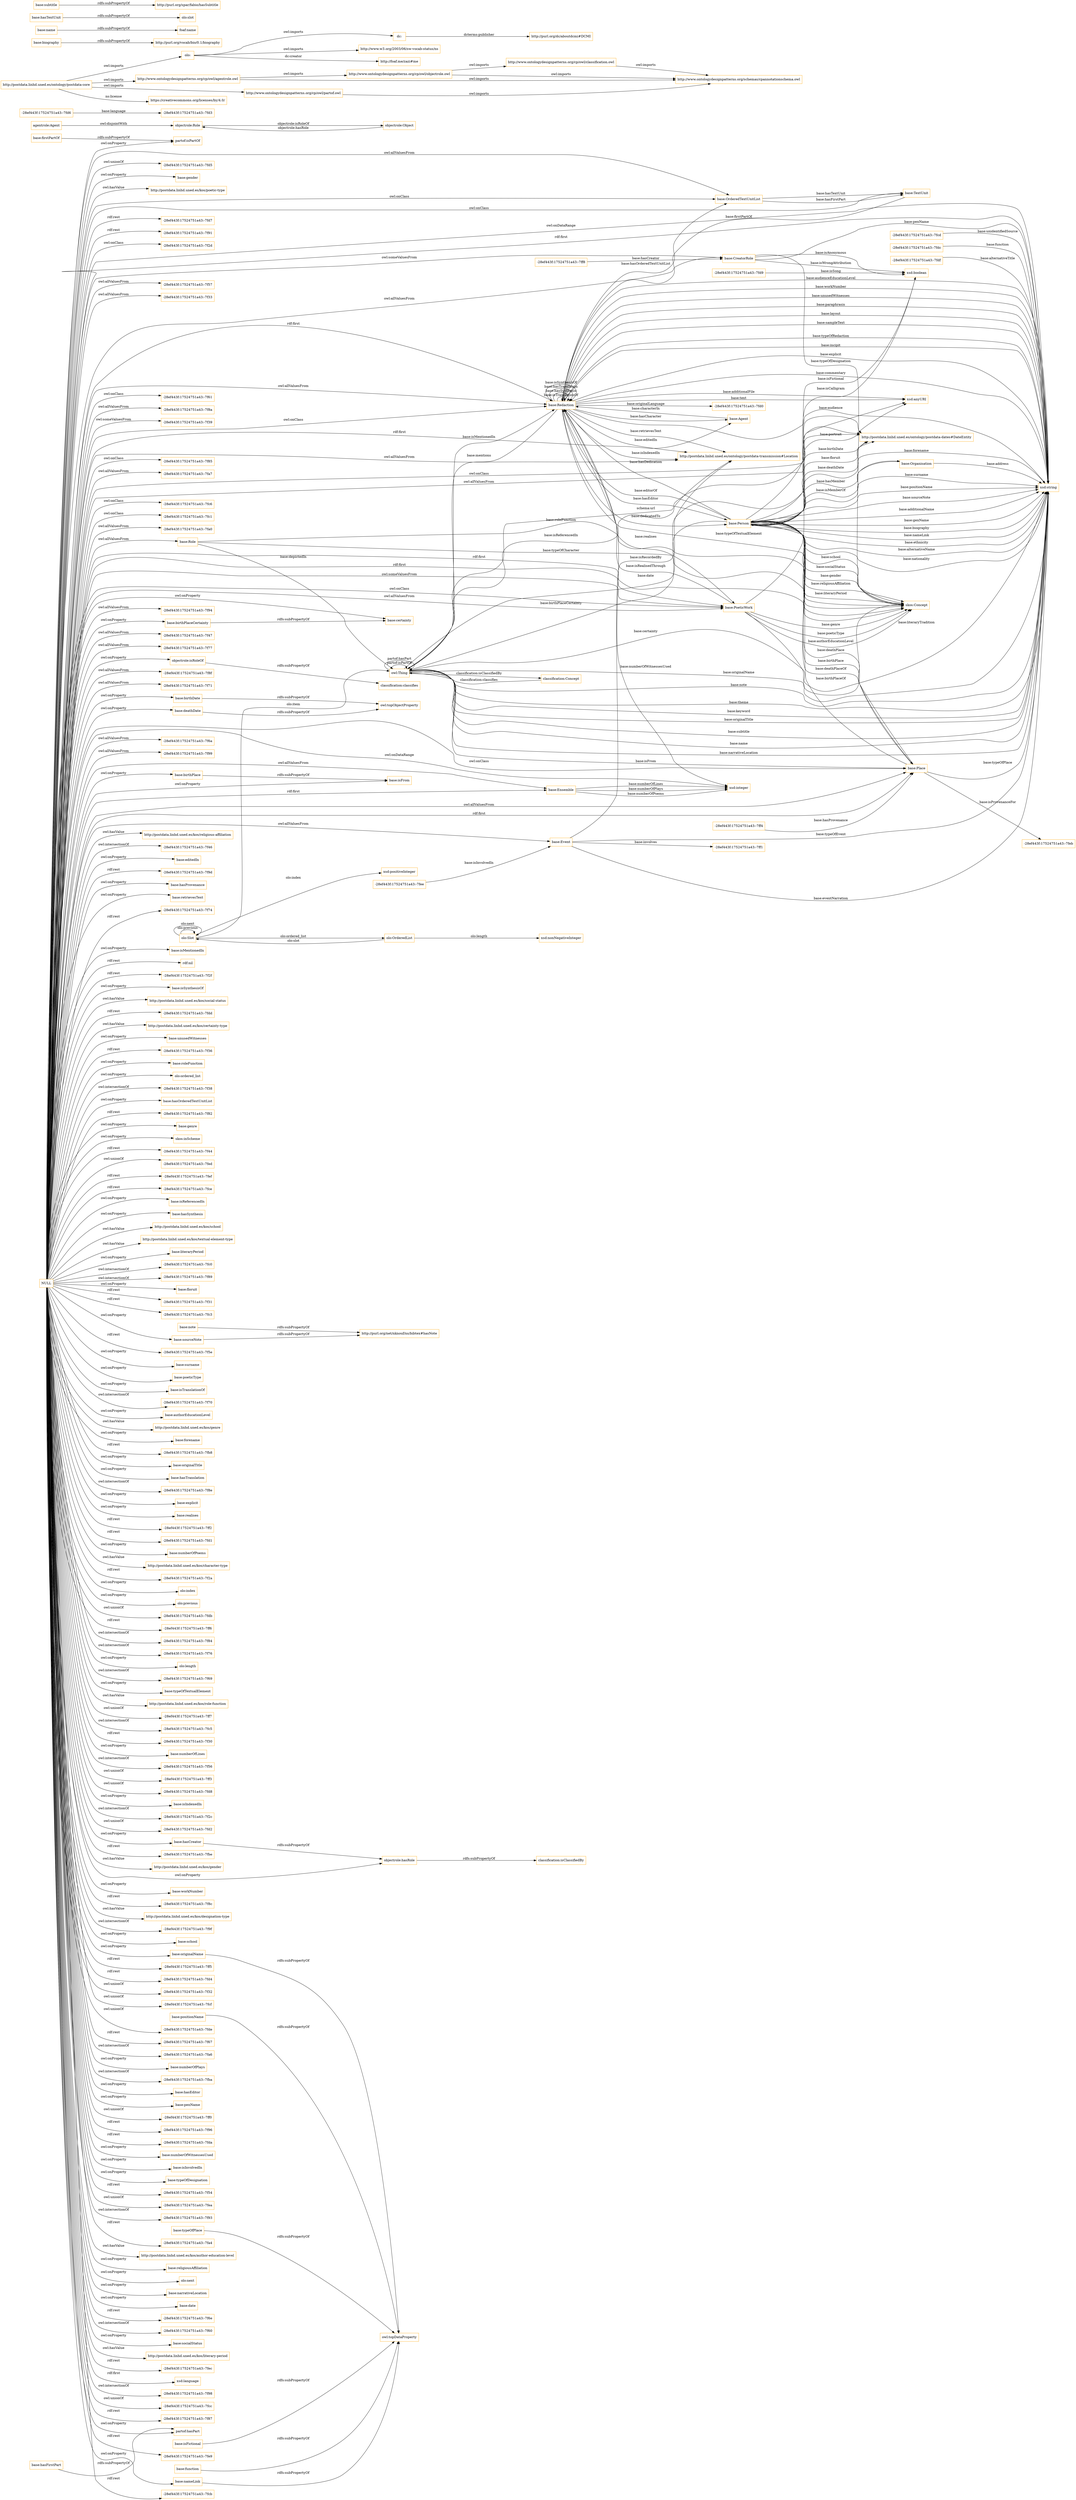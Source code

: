digraph ar2dtool_diagram { 
rankdir=LR;
size="1501"
node [shape = rectangle, color="orange"]; "-28ef443f:17524751a43:-7f2d" "base:Role" "base:OrderedTextUnitList" "agentrole:Agent" "-28ef443f:17524751a43:-7f57" "-28ef443f:17524751a43:-7f33" "base:Agent" "base:CreatorRole" "base:Person" "-28ef443f:17524751a43:-7ff1" "base:Organisation" "-28ef443f:17524751a43:-7f61" "-28ef443f:17524751a43:-7fcd" "-28ef443f:17524751a43:-7fdc" "-28ef443f:17524751a43:-7f8a" "-28ef443f:17524751a43:-7f39" "-28ef443f:17524751a43:-7ff8" "base:Redaction" "-28ef443f:17524751a43:-7f85" "-28ef443f:17524751a43:-7fa7" "base:Ensemble" "-28ef443f:17524751a43:-7fc6" "-28ef443f:17524751a43:-7fc1" "-28ef443f:17524751a43:-7fa0" "base:TextUnit" "-28ef443f:17524751a43:-7fee" "-28ef443f:17524751a43:-7fd9" "skos:Concept" "http://postdata.linhd.uned.es/ontology/postdata-dates#DateEntity" "base:Place" "-28ef443f:17524751a43:-7f94" "-28ef443f:17524751a43:-7fd6" "base:Event" "-28ef443f:17524751a43:-7f47" "-28ef443f:17524751a43:-7f77" "http://postdata.linhd.uned.es/ontology/postdata-transmission#Location" "-28ef443f:17524751a43:-7feb" "-28ef443f:17524751a43:-7f8f" "-28ef443f:17524751a43:-7fdf" "-28ef443f:17524751a43:-7ff4" "-28ef443f:17524751a43:-7f71" "base:PoeticWork" "-28ef443f:17524751a43:-7f6a" "-28ef443f:17524751a43:-7f99" "owl:Thing" "objectrole:Role" "objectrole:Object" "olo:Slot" "olo:OrderedList" "classification:Concept" ; /*classes style*/
	"base:deathDate" -> "owl:topObjectProperty" [ label = "rdfs:subPropertyOf" ];
	"http://www.ontologydesignpatterns.org/cp/owl/objectrole.owl" -> "http://www.ontologydesignpatterns.org/cp/owl/classification.owl" [ label = "owl:imports" ];
	"http://www.ontologydesignpatterns.org/cp/owl/objectrole.owl" -> "http://www.ontologydesignpatterns.org/schemas/cpannotationschema.owl" [ label = "owl:imports" ];
	"http://www.ontologydesignpatterns.org/cp/owl/classification.owl" -> "http://www.ontologydesignpatterns.org/schemas/cpannotationschema.owl" [ label = "owl:imports" ];
	"base:firstPartOf" -> "partof:isPartOf" [ label = "rdfs:subPropertyOf" ];
	"agentrole:Agent" -> "objectrole:Role" [ label = "owl:disjointWith" ];
	"dc:" -> "http://purl.org/dc/aboutdcmi#DCMI" [ label = "dcterms:publisher" ];
	"olo:" -> "http://www.w3.org/2003/06/sw-vocab-status/ns" [ label = "owl:imports" ];
	"olo:" -> "dc:" [ label = "owl:imports" ];
	"olo:" -> "http://foaf.me/zazi#me" [ label = "dc:creator" ];
	"base:birthPlaceCertainty" -> "base:certainty" [ label = "rdfs:subPropertyOf" ];
	"base:biography" -> "http://purl.org/vocab/bio/0.1/biography" [ label = "rdfs:subPropertyOf" ];
	"objectrole:isRoleOf" -> "classification:classifies" [ label = "rdfs:subPropertyOf" ];
	"base:nameLink" -> "owl:topDataProperty" [ label = "rdfs:subPropertyOf" ];
	"base:sourceNote" -> "http://purl.org/net/nknouf/ns/bibtex#hasNote" [ label = "rdfs:subPropertyOf" ];
	"base:name" -> "foaf:name" [ label = "rdfs:subPropertyOf" ];
	"base:hasTextUnit" -> "olo:slot" [ label = "rdfs:subPropertyOf" ];
	"NULL" -> "base:birthPlace" [ label = "owl:onProperty" ];
	"NULL" -> "http://postdata.linhd.uned.es/kos/religious-affiliation" [ label = "owl:hasValue" ];
	"NULL" -> "base:PoeticWork" [ label = "owl:allValuesFrom" ];
	"NULL" -> "-28ef443f:17524751a43:-7f46" [ label = "owl:intersectionOf" ];
	"NULL" -> "base:CreatorRole" [ label = "owl:someValuesFrom" ];
	"NULL" -> "base:editedIn" [ label = "owl:onProperty" ];
	"NULL" -> "base:Place" [ label = "rdf:first" ];
	"NULL" -> "-28ef443f:17524751a43:-7f9d" [ label = "rdf:rest" ];
	"NULL" -> "base:hasProvenance" [ label = "owl:onProperty" ];
	"NULL" -> "base:retrievesText" [ label = "owl:onProperty" ];
	"NULL" -> "base:PoeticWork" [ label = "rdf:first" ];
	"NULL" -> "-28ef443f:17524751a43:-7f57" [ label = "owl:allValuesFrom" ];
	"NULL" -> "-28ef443f:17524751a43:-7f74" [ label = "rdf:rest" ];
	"NULL" -> "base:isMentionedIn" [ label = "owl:onProperty" ];
	"NULL" -> "base:birthDate" [ label = "owl:onProperty" ];
	"NULL" -> "rdf:nil" [ label = "rdf:rest" ];
	"NULL" -> "-28ef443f:17524751a43:-7f2f" [ label = "rdf:rest" ];
	"NULL" -> "base:isSynthesisOf" [ label = "owl:onProperty" ];
	"NULL" -> "http://postdata.linhd.uned.es/kos/social-status" [ label = "owl:hasValue" ];
	"NULL" -> "-28ef443f:17524751a43:-7f61" [ label = "owl:onClass" ];
	"NULL" -> "base:birthPlaceCertainty" [ label = "owl:onProperty" ];
	"NULL" -> "-28ef443f:17524751a43:-7fdd" [ label = "rdf:rest" ];
	"NULL" -> "http://postdata.linhd.uned.es/kos/certainty-type" [ label = "owl:hasValue" ];
	"NULL" -> "base:unusedWitnesses" [ label = "owl:onProperty" ];
	"NULL" -> "objectrole:isRoleOf" [ label = "owl:onProperty" ];
	"NULL" -> "-28ef443f:17524751a43:-7f36" [ label = "rdf:rest" ];
	"NULL" -> "base:roleFunction" [ label = "owl:onProperty" ];
	"NULL" -> "partof:isPartOf" [ label = "owl:onProperty" ];
	"NULL" -> "-28ef443f:17524751a43:-7f8f" [ label = "owl:allValuesFrom" ];
	"NULL" -> "olo:ordered_list" [ label = "owl:onProperty" ];
	"NULL" -> "-28ef443f:17524751a43:-7f38" [ label = "owl:intersectionOf" ];
	"NULL" -> "-28ef443f:17524751a43:-7fc6" [ label = "owl:onClass" ];
	"NULL" -> "base:hasOrderedTextUnitList" [ label = "owl:onProperty" ];
	"NULL" -> "-28ef443f:17524751a43:-7f82" [ label = "rdf:rest" ];
	"NULL" -> "base:Role" [ label = "owl:allValuesFrom" ];
	"NULL" -> "base:genre" [ label = "owl:onProperty" ];
	"NULL" -> "skos:inScheme" [ label = "owl:onProperty" ];
	"NULL" -> "base:OrderedTextUnitList" [ label = "owl:allValuesFrom" ];
	"NULL" -> "base:CreatorRole" [ label = "owl:allValuesFrom" ];
	"NULL" -> "-28ef443f:17524751a43:-7f44" [ label = "rdf:rest" ];
	"NULL" -> "http://postdata.linhd.uned.es/ontology/postdata-dates#DateEntity" [ label = "owl:onClass" ];
	"NULL" -> "-28ef443f:17524751a43:-7f85" [ label = "owl:onClass" ];
	"NULL" -> "base:Ensemble" [ label = "owl:allValuesFrom" ];
	"NULL" -> "-28ef443f:17524751a43:-7fed" [ label = "owl:unionOf" ];
	"NULL" -> "-28ef443f:17524751a43:-7fef" [ label = "rdf:rest" ];
	"NULL" -> "-28ef443f:17524751a43:-7fce" [ label = "rdf:rest" ];
	"NULL" -> "base:isReferencedIn" [ label = "owl:onProperty" ];
	"NULL" -> "base:hasSynthesis" [ label = "owl:onProperty" ];
	"NULL" -> "base:Agent" [ label = "rdf:first" ];
	"NULL" -> "http://postdata.linhd.uned.es/kos/school" [ label = "owl:hasValue" ];
	"NULL" -> "skos:Concept" [ label = "rdf:first" ];
	"NULL" -> "http://postdata.linhd.uned.es/kos/textual-element-type" [ label = "owl:hasValue" ];
	"NULL" -> "base:literaryPeriod" [ label = "owl:onProperty" ];
	"NULL" -> "-28ef443f:17524751a43:-7fc0" [ label = "owl:intersectionOf" ];
	"NULL" -> "-28ef443f:17524751a43:-7f89" [ label = "owl:intersectionOf" ];
	"NULL" -> "base:floruit" [ label = "owl:onProperty" ];
	"NULL" -> "-28ef443f:17524751a43:-7f31" [ label = "rdf:rest" ];
	"NULL" -> "-28ef443f:17524751a43:-7fc3" [ label = "rdf:rest" ];
	"NULL" -> "xsd:string" [ label = "owl:onDataRange" ];
	"NULL" -> "-28ef443f:17524751a43:-7f5e" [ label = "rdf:rest" ];
	"NULL" -> "base:surname" [ label = "owl:onProperty" ];
	"NULL" -> "base:poeticType" [ label = "owl:onProperty" ];
	"NULL" -> "base:isTranslationOf" [ label = "owl:onProperty" ];
	"NULL" -> "-28ef443f:17524751a43:-7f70" [ label = "owl:intersectionOf" ];
	"NULL" -> "base:authorEducationLevel" [ label = "owl:onProperty" ];
	"NULL" -> "http://postdata.linhd.uned.es/kos/genre" [ label = "owl:hasValue" ];
	"NULL" -> "base:forename" [ label = "owl:onProperty" ];
	"NULL" -> "-28ef443f:17524751a43:-7fb8" [ label = "rdf:rest" ];
	"NULL" -> "base:originalTitle" [ label = "owl:onProperty" ];
	"NULL" -> "base:hasTranslation" [ label = "owl:onProperty" ];
	"NULL" -> "base:Redaction" [ label = "owl:allValuesFrom" ];
	"NULL" -> "-28ef443f:17524751a43:-7f8e" [ label = "owl:intersectionOf" ];
	"NULL" -> "base:explicit" [ label = "owl:onProperty" ];
	"NULL" -> "base:realises" [ label = "owl:onProperty" ];
	"NULL" -> "-28ef443f:17524751a43:-7ff2" [ label = "rdf:rest" ];
	"NULL" -> "-28ef443f:17524751a43:-7fd1" [ label = "rdf:rest" ];
	"NULL" -> "base:numberOfPoems" [ label = "owl:onProperty" ];
	"NULL" -> "base:PoeticWork" [ label = "owl:someValuesFrom" ];
	"NULL" -> "http://postdata.linhd.uned.es/kos/character-type" [ label = "owl:hasValue" ];
	"NULL" -> "-28ef443f:17524751a43:-7f2a" [ label = "rdf:rest" ];
	"NULL" -> "olo:index" [ label = "owl:onProperty" ];
	"NULL" -> "olo:previous" [ label = "owl:onProperty" ];
	"NULL" -> "-28ef443f:17524751a43:-7fdb" [ label = "owl:unionOf" ];
	"NULL" -> "-28ef443f:17524751a43:-7ff6" [ label = "rdf:rest" ];
	"NULL" -> "-28ef443f:17524751a43:-7f2d" [ label = "owl:onClass" ];
	"NULL" -> "base:PoeticWork" [ label = "owl:onClass" ];
	"NULL" -> "-28ef443f:17524751a43:-7f84" [ label = "owl:intersectionOf" ];
	"NULL" -> "xsd:string" [ label = "rdf:first" ];
	"NULL" -> "-28ef443f:17524751a43:-7f76" [ label = "owl:intersectionOf" ];
	"NULL" -> "olo:length" [ label = "owl:onProperty" ];
	"NULL" -> "-28ef443f:17524751a43:-7f69" [ label = "owl:intersectionOf" ];
	"NULL" -> "base:typeOfTextualElement" [ label = "owl:onProperty" ];
	"NULL" -> "http://postdata.linhd.uned.es/kos/role-function" [ label = "owl:hasValue" ];
	"NULL" -> "-28ef443f:17524751a43:-7ff7" [ label = "owl:unionOf" ];
	"NULL" -> "-28ef443f:17524751a43:-7fc5" [ label = "owl:intersectionOf" ];
	"NULL" -> "-28ef443f:17524751a43:-7f30" [ label = "rdf:rest" ];
	"NULL" -> "-28ef443f:17524751a43:-7fc1" [ label = "owl:onClass" ];
	"NULL" -> "base:numberOfLines" [ label = "owl:onProperty" ];
	"NULL" -> "-28ef443f:17524751a43:-7f56" [ label = "owl:intersectionOf" ];
	"NULL" -> "-28ef443f:17524751a43:-7ff3" [ label = "owl:unionOf" ];
	"NULL" -> "-28ef443f:17524751a43:-7fd8" [ label = "owl:unionOf" ];
	"NULL" -> "base:isIndexedIn" [ label = "owl:onProperty" ];
	"NULL" -> "-28ef443f:17524751a43:-7f6a" [ label = "owl:allValuesFrom" ];
	"NULL" -> "-28ef443f:17524751a43:-7f2c" [ label = "owl:intersectionOf" ];
	"NULL" -> "-28ef443f:17524751a43:-7fd2" [ label = "owl:unionOf" ];
	"NULL" -> "-28ef443f:17524751a43:-7fbe" [ label = "rdf:rest" ];
	"NULL" -> "-28ef443f:17524751a43:-7f8a" [ label = "owl:allValuesFrom" ];
	"NULL" -> "http://postdata.linhd.uned.es/kos/gender" [ label = "owl:hasValue" ];
	"NULL" -> "base:workNumber" [ label = "owl:onProperty" ];
	"NULL" -> "-28ef443f:17524751a43:-7f8c" [ label = "rdf:rest" ];
	"NULL" -> "base:hasCreator" [ label = "owl:onProperty" ];
	"NULL" -> "http://postdata.linhd.uned.es/kos/designation-type" [ label = "owl:hasValue" ];
	"NULL" -> "-28ef443f:17524751a43:-7f9f" [ label = "owl:intersectionOf" ];
	"NULL" -> "base:deathDate" [ label = "owl:onProperty" ];
	"NULL" -> "-28ef443f:17524751a43:-7f47" [ label = "owl:allValuesFrom" ];
	"NULL" -> "-28ef443f:17524751a43:-7f94" [ label = "owl:allValuesFrom" ];
	"NULL" -> "-28ef443f:17524751a43:-7f39" [ label = "owl:someValuesFrom" ];
	"NULL" -> "base:isFrom" [ label = "owl:onProperty" ];
	"NULL" -> "base:Redaction" [ label = "owl:onClass" ];
	"NULL" -> "base:school" [ label = "owl:onProperty" ];
	"NULL" -> "-28ef443f:17524751a43:-7ff5" [ label = "rdf:rest" ];
	"NULL" -> "-28ef443f:17524751a43:-7fd4" [ label = "rdf:rest" ];
	"NULL" -> "xsd:integer" [ label = "owl:onDataRange" ];
	"NULL" -> "-28ef443f:17524751a43:-7f32" [ label = "owl:unionOf" ];
	"NULL" -> "-28ef443f:17524751a43:-7fcf" [ label = "owl:unionOf" ];
	"NULL" -> "-28ef443f:17524751a43:-7fde" [ label = "owl:unionOf" ];
	"NULL" -> "-28ef443f:17524751a43:-7f67" [ label = "rdf:rest" ];
	"NULL" -> "-28ef443f:17524751a43:-7f99" [ label = "owl:allValuesFrom" ];
	"NULL" -> "-28ef443f:17524751a43:-7fa6" [ label = "owl:intersectionOf" ];
	"NULL" -> "objectrole:hasRole" [ label = "owl:onProperty" ];
	"NULL" -> "partof:hasPart" [ label = "owl:onProperty" ];
	"NULL" -> "base:Place" [ label = "owl:onClass" ];
	"NULL" -> "base:numberOfPlays" [ label = "owl:onProperty" ];
	"NULL" -> "-28ef443f:17524751a43:-7fba" [ label = "owl:intersectionOf" ];
	"NULL" -> "base:hasEditor" [ label = "owl:onProperty" ];
	"NULL" -> "base:penName" [ label = "owl:onProperty" ];
	"NULL" -> "base:nameLink" [ label = "owl:onProperty" ];
	"NULL" -> "base:Ensemble" [ label = "rdf:first" ];
	"NULL" -> "-28ef443f:17524751a43:-7ff0" [ label = "owl:unionOf" ];
	"NULL" -> "-28ef443f:17524751a43:-7f96" [ label = "rdf:rest" ];
	"NULL" -> "-28ef443f:17524751a43:-7fda" [ label = "rdf:rest" ];
	"NULL" -> "base:numberOfWitnessesUsed" [ label = "owl:onProperty" ];
	"NULL" -> "base:isInvolvedIn" [ label = "owl:onProperty" ];
	"NULL" -> "base:typeOfDesignation" [ label = "owl:onProperty" ];
	"NULL" -> "-28ef443f:17524751a43:-7fa7" [ label = "owl:allValuesFrom" ];
	"NULL" -> "-28ef443f:17524751a43:-7f54" [ label = "rdf:rest" ];
	"NULL" -> "-28ef443f:17524751a43:-7f71" [ label = "owl:allValuesFrom" ];
	"NULL" -> "http://postdata.linhd.uned.es/ontology/postdata-transmission#Location" [ label = "owl:allValuesFrom" ];
	"NULL" -> "base:Redaction" [ label = "rdf:first" ];
	"NULL" -> "-28ef443f:17524751a43:-7fea" [ label = "owl:unionOf" ];
	"NULL" -> "-28ef443f:17524751a43:-7f93" [ label = "owl:intersectionOf" ];
	"NULL" -> "-28ef443f:17524751a43:-7fa4" [ label = "rdf:rest" ];
	"NULL" -> "http://postdata.linhd.uned.es/kos/author-education-level" [ label = "owl:hasValue" ];
	"NULL" -> "base:originalName" [ label = "owl:onProperty" ];
	"NULL" -> "base:religiousAffiliation" [ label = "owl:onProperty" ];
	"NULL" -> "olo:next" [ label = "owl:onProperty" ];
	"NULL" -> "base:sourceNote" [ label = "owl:onProperty" ];
	"NULL" -> "base:narrativeLocation" [ label = "owl:onProperty" ];
	"NULL" -> "-28ef443f:17524751a43:-7f77" [ label = "owl:allValuesFrom" ];
	"NULL" -> "base:certainty" [ label = "owl:onProperty" ];
	"NULL" -> "base:date" [ label = "owl:onProperty" ];
	"NULL" -> "-28ef443f:17524751a43:-7f6e" [ label = "rdf:rest" ];
	"NULL" -> "-28ef443f:17524751a43:-7f60" [ label = "owl:intersectionOf" ];
	"NULL" -> "base:TextUnit" [ label = "owl:onClass" ];
	"NULL" -> "base:Place" [ label = "owl:allValuesFrom" ];
	"NULL" -> "base:socialStatus" [ label = "owl:onProperty" ];
	"NULL" -> "http://postdata.linhd.uned.es/kos/literary-period" [ label = "owl:hasValue" ];
	"NULL" -> "http://postdata.linhd.uned.es/ontology/postdata-dates#DateEntity" [ label = "owl:allValuesFrom" ];
	"NULL" -> "-28ef443f:17524751a43:-7fec" [ label = "rdf:rest" ];
	"NULL" -> "xsd:language" [ label = "rdf:first" ];
	"NULL" -> "-28ef443f:17524751a43:-7f98" [ label = "owl:intersectionOf" ];
	"NULL" -> "-28ef443f:17524751a43:-7fcc" [ label = "owl:unionOf" ];
	"NULL" -> "-28ef443f:17524751a43:-7f87" [ label = "rdf:rest" ];
	"NULL" -> "-28ef443f:17524751a43:-7fe9" [ label = "rdf:rest" ];
	"NULL" -> "-28ef443f:17524751a43:-7fcb" [ label = "rdf:rest" ];
	"NULL" -> "-28ef443f:17524751a43:-7f33" [ label = "owl:allValuesFrom" ];
	"NULL" -> "base:OrderedTextUnitList" [ label = "owl:onClass" ];
	"NULL" -> "-28ef443f:17524751a43:-7fd5" [ label = "owl:unionOf" ];
	"NULL" -> "-28ef443f:17524751a43:-7fa0" [ label = "owl:allValuesFrom" ];
	"NULL" -> "base:gender" [ label = "owl:onProperty" ];
	"NULL" -> "http://postdata.linhd.uned.es/kos/poetic-type" [ label = "owl:hasValue" ];
	"NULL" -> "base:Event" [ label = "owl:allValuesFrom" ];
	"NULL" -> "-28ef443f:17524751a43:-7fd7" [ label = "rdf:rest" ];
	"NULL" -> "-28ef443f:17524751a43:-7f91" [ label = "rdf:rest" ];
	"base:hasFirstPart" -> "partof:hasPart" [ label = "rdfs:subPropertyOf" ];
	"base:hasCreator" -> "objectrole:hasRole" [ label = "rdfs:subPropertyOf" ];
	"base:birthPlace" -> "base:isFrom" [ label = "rdfs:subPropertyOf" ];
	"http://www.ontologydesignpatterns.org/cp/owl/agentrole.owl" -> "http://www.ontologydesignpatterns.org/cp/owl/objectrole.owl" [ label = "owl:imports" ];
	"http://www.ontologydesignpatterns.org/cp/owl/agentrole.owl" -> "http://www.ontologydesignpatterns.org/schemas/cpannotationschema.owl" [ label = "owl:imports" ];
	"base:isFictional" -> "owl:topDataProperty" [ label = "rdfs:subPropertyOf" ];
	"base:subtitle" -> "http://purl.org/spar/fabio/hasSubtitle" [ label = "rdfs:subPropertyOf" ];
	"base:function" -> "owl:topDataProperty" [ label = "rdfs:subPropertyOf" ];
	"base:originalName" -> "owl:topDataProperty" [ label = "rdfs:subPropertyOf" ];
	"http://www.ontologydesignpatterns.org/cp/owl/partof.owl" -> "http://www.ontologydesignpatterns.org/schemas/cpannotationschema.owl" [ label = "owl:imports" ];
	"http://postdata.linhd.uned.es/ontology/postdata-core" -> "https://creativecommons.org/licenses/by/4.0/" [ label = "ns:license" ];
	"http://postdata.linhd.uned.es/ontology/postdata-core" -> "http://www.ontologydesignpatterns.org/cp/owl/partof.owl" [ label = "owl:imports" ];
	"http://postdata.linhd.uned.es/ontology/postdata-core" -> "http://www.ontologydesignpatterns.org/cp/owl/agentrole.owl" [ label = "owl:imports" ];
	"http://postdata.linhd.uned.es/ontology/postdata-core" -> "olo:" [ label = "owl:imports" ];
	"base:note" -> "http://purl.org/net/nknouf/ns/bibtex#hasNote" [ label = "rdfs:subPropertyOf" ];
	"base:birthDate" -> "owl:topObjectProperty" [ label = "rdfs:subPropertyOf" ];
	"base:positionName" -> "owl:topDataProperty" [ label = "rdfs:subPropertyOf" ];
	"objectrole:hasRole" -> "classification:isClassifiedBy" [ label = "rdfs:subPropertyOf" ];
	"base:typeOfPlace" -> "owl:topDataProperty" [ label = "rdfs:subPropertyOf" ];
	"base:Redaction" -> "owl:Thing" [ label = "base:mentions" ];
	"base:Person" -> "xsd:boolean" [ label = "base:isFictional" ];
	"owl:Thing" -> "xsd:string" [ label = "base:narrativeLocation" ];
	"base:CreatorRole" -> "xsd:string" [ label = "base:penName" ];
	"base:Person" -> "base:Place" [ label = "base:deathPlace" ];
	"base:Ensemble" -> "xsd:integer" [ label = "base:numberOfLines" ];
	"base:Redaction" -> "xsd:string" [ label = "base:audienceEducationLevel" ];
	"base:Event" -> "xsd:string" [ label = "base:eventNarration" ];
	"base:Redaction" -> "xsd:string" [ label = "base:workNumber" ];
	"owl:Thing" -> "xsd:string" [ label = "base:originalName" ];
	"base:OrderedTextUnitList" -> "base:TextUnit" [ label = "base:hasTextUnit" ];
	"base:Redaction" -> "base:Person" [ label = "base:hasEditor" ];
	"olo:Slot" -> "olo:Slot" [ label = "olo:previous" ];
	"base:Redaction" -> "xsd:string" [ label = "base:unusedWitnesses" ];
	"base:Place" -> "base:Person" [ label = "base:deathPlaceOf" ];
	"base:Person" -> "http://postdata.linhd.uned.es/ontology/postdata-dates#DateEntity" [ label = "base:floruit" ];
	"base:Person" -> "xsd:string" [ label = "base:surname" ];
	"base:Person" -> "xsd:string" [ label = "base:positionName" ];
	"classification:Concept" -> "owl:Thing" [ label = "classification:classifies" ];
	"-28ef443f:17524751a43:-7ff8" -> "base:CreatorRole" [ label = "base:hasCreator" ];
	"base:Redaction" -> "xsd:string" [ label = "base:paraphrasis" ];
	"base:Person" -> "base:Redaction" [ label = "base:hasDedication" ];
	"base:Event" -> "xsd:string" [ label = "base:typeOfEvent" ];
	"base:Person" -> "http://postdata.linhd.uned.es/ontology/postdata-dates#DateEntity" [ label = "base:deathDate" ];
	"base:Person" -> "base:Place" [ label = "base:birthPlace" ];
	"base:Event" -> "http://postdata.linhd.uned.es/ontology/postdata-transmission#Location" [ label = "base:isRecordedBy" ];
	"base:CreatorRole" -> "xsd:boolean" [ label = "base:isAnonymous" ];
	"base:Redaction" -> "base:Agent" [ label = "base:hasCharacter" ];
	"base:Redaction" -> "xsd:anyURI" [ label = "base:text" ];
	"base:Redaction" -> "xsd:anyURI" [ label = "base:additionalFile" ];
	"base:Person" -> "base:Organisation" [ label = "base:isMemberOf" ];
	"base:Redaction" -> "xsd:string" [ label = "base:layout" ];
	"base:PoeticWork" -> "xsd:boolean" [ label = "base:isCalligram" ];
	"olo:Slot" -> "olo:OrderedList" [ label = "olo:ordered_list" ];
	"base:Redaction" -> "http://postdata.linhd.uned.es/ontology/postdata-transmission#Location" [ label = "base:editedIn" ];
	"base:Redaction" -> "skos:Concept" [ label = "base:typeOfTextualElement" ];
	"olo:OrderedList" -> "xsd:nonNegativeInteger" [ label = "olo:length" ];
	"-28ef443f:17524751a43:-7fee" -> "base:Event" [ label = "base:isInvolvedIn" ];
	"base:PoeticWork" -> "base:Redaction" [ label = "base:isRealisedThrough" ];
	"base:Redaction" -> "base:PoeticWork" [ label = "base:realises" ];
	"base:Person" -> "skos:Concept" [ label = "base:religiousAffiliation" ];
	"base:Person" -> "xsd:string" [ label = "base:sourceNote" ];
	"base:Redaction" -> "xsd:string" [ label = "base:sampleText" ];
	"base:Redaction" -> "xsd:string" [ label = "base:incipit" ];
	"base:Person" -> "http://postdata.linhd.uned.es/ontology/postdata-dates#DateEntity" [ label = "base:birthDate" ];
	"base:Person" -> "owl:Thing" [ label = "base:birthPlaceCertainty" ];
	"base:Person" -> "skos:Concept" [ label = "base:literaryPeriod" ];
	"base:Person" -> "xsd:string" [ label = "base:additionalName" ];
	"base:Person" -> "xsd:string" [ label = "base:genName" ];
	"base:Person" -> "base:Redaction" [ label = "base:editorOf" ];
	"base:CreatorRole" -> "skos:Concept" [ label = "base:typeOfDesignation" ];
	"base:Person" -> "xsd:string" [ label = "base:biography" ];
	"base:Redaction" -> "base:Redaction" [ label = "base:isTranslationOf" ];
	"owl:Thing" -> "skos:Concept" [ label = "base:certainty" ];
	"base:Redaction" -> "base:Redaction" [ label = "base:hasSynthesis" ];
	"olo:OrderedList" -> "olo:Slot" [ label = "olo:slot" ];
	"base:Person" -> "skos:Concept" [ label = "base:school" ];
	"olo:Slot" -> "olo:Slot" [ label = "olo:next" ];
	"owl:Thing" -> "xsd:anyURI" [ label = "schema:url" ];
	"owl:Thing" -> "http://postdata.linhd.uned.es/ontology/postdata-transmission#Location" [ label = "base:isReferencedIn" ];
	"base:PoeticWork" -> "xsd:string" [ label = "base:literaryTradition" ];
	"owl:Thing" -> "xsd:string" [ label = "base:note" ];
	"-28ef443f:17524751a43:-7fcd" -> "xsd:string" [ label = "base:unidentifiedSource" ];
	"owl:Thing" -> "xsd:string" [ label = "base:theme" ];
	"base:Event" -> "-28ef443f:17524751a43:-7ff1" [ label = "base:involves" ];
	"base:Role" -> "skos:Concept" [ label = "base:roleFunction" ];
	"base:PoeticWork" -> "skos:Concept" [ label = "base:poeticType" ];
	"olo:Slot" -> "owl:Thing" [ label = "olo:item" ];
	"base:Place" -> "xsd:string" [ label = "base:typeOfPlace" ];
	"-28ef443f:17524751a43:-7fd9" -> "xsd:boolean" [ label = "base:isSong" ];
	"base:Person" -> "xsd:string" [ label = "base:nameLink" ];
	"base:Ensemble" -> "xsd:integer" [ label = "base:numberOfPlays" ];
	"base:Place" -> "base:Person" [ label = "base:birthPlaceOf" ];
	"base:Redaction" -> "http://postdata.linhd.uned.es/ontology/postdata-transmission#Location" [ label = "base:isIndexedIn" ];
	"base:Person" -> "xsd:string" [ label = "base:ethnicity" ];
	"owl:Thing" -> "xsd:string" [ label = "base:keyword" ];
	"base:Redaction" -> "xsd:string" [ label = "base:commentary" ];
	"base:Redaction" -> "base:OrderedTextUnitList" [ label = "base:hasOrderedTextUnitList" ];
	"owl:Thing" -> "xsd:string" [ label = "base:originalTitle" ];
	"base:Person" -> "skos:Concept" [ label = "base:socialStatus" ];
	"owl:Thing" -> "classification:Concept" [ label = "classification:isClassifiedBy" ];
	"owl:Thing" -> "owl:Thing" [ label = "partof:isPartOf" ];
	"olo:Slot" -> "xsd:positiveInteger" [ label = "olo:index" ];
	"-28ef443f:17524751a43:-7fdc" -> "xsd:string" [ label = "base:function" ];
	"base:PoeticWork" -> "skos:Concept" [ label = "base:authorEducationLevel" ];
	"owl:Thing" -> "base:Place" [ label = "base:isFrom" ];
	"base:Redaction" -> "base:Redaction" [ label = "base:hasTranslation" ];
	"base:CreatorRole" -> "xsd:boolean" [ label = "base:isWrongAttribution" ];
	"owl:Thing" -> "http://postdata.linhd.uned.es/ontology/postdata-dates#DateEntity" [ label = "base:date" ];
	"base:TextUnit" -> "base:Redaction" [ label = "base:firstPartOf" ];
	"base:Person" -> "xsd:string" [ label = "base:alternativeName" ];
	"objectrole:Object" -> "objectrole:Role" [ label = "objectrole:hasRole" ];
	"-28ef443f:17524751a43:-7ff4" -> "base:Place" [ label = "base:hasProvenance" ];
	"base:Person" -> "xsd:string" [ label = "base:nationality" ];
	"owl:Thing" -> "base:Redaction" [ label = "base:isMentionedIn" ];
	"base:OrderedTextUnitList" -> "base:TextUnit" [ label = "base:hasFirstPart" ];
	"base:Person" -> "xsd:anyURI" [ label = "base:portrait" ];
	"-28ef443f:17524751a43:-7fdf" -> "xsd:string" [ label = "base:alternativeTitle" ];
	"base:Organisation" -> "xsd:string" [ label = "base:address" ];
	"base:Role" -> "skos:Concept" [ label = "base:typeOfCharacter" ];
	"base:Organisation" -> "base:Person" [ label = "base:hasMember" ];
	"base:Place" -> "-28ef443f:17524751a43:-7feb" [ label = "base:isProvenanceFor" ];
	"base:Redaction" -> "xsd:string" [ label = "base:explicit" ];
	"owl:Thing" -> "xsd:string" [ label = "base:subtitle" ];
	"base:Redaction" -> "http://postdata.linhd.uned.es/ontology/postdata-transmission#Location" [ label = "base:retrievesText" ];
	"base:Person" -> "skos:Concept" [ label = "base:gender" ];
	"base:PoeticWork" -> "skos:Concept" [ label = "base:genre" ];
	"owl:Thing" -> "xsd:string" [ label = "base:name" ];
	"base:Redaction" -> "base:Person" [ label = "base:dedicatedTo" ];
	"base:Person" -> "xsd:string" [ label = "base:forename" ];
	"base:Redaction" -> "xsd:string" [ label = "base:audience" ];
	"base:Ensemble" -> "xsd:integer" [ label = "base:numberOfPoems" ];
	"base:Redaction" -> "xsd:string" [ label = "base:typeOfRedaction" ];
	"base:Redaction" -> "xsd:integer" [ label = "base:numberOfWitnessesUsed" ];
	"base:Redaction" -> "-28ef443f:17524751a43:-7fd0" [ label = "base:originalLanguage" ];
	"owl:Thing" -> "owl:Thing" [ label = "partof:hasPart" ];
	"base:Role" -> "owl:Thing" [ label = "base:depictedIn" ];
	"base:Agent" -> "base:Redaction" [ label = "base:characterIn" ];
	"-28ef443f:17524751a43:-7fd6" -> "-28ef443f:17524751a43:-7fd3" [ label = "base:language" ];
	"objectrole:Role" -> "objectrole:Object" [ label = "objectrole:isRoleOf" ];
	"base:Redaction" -> "base:Redaction" [ label = "base:isSynthesisOf" ];

}
